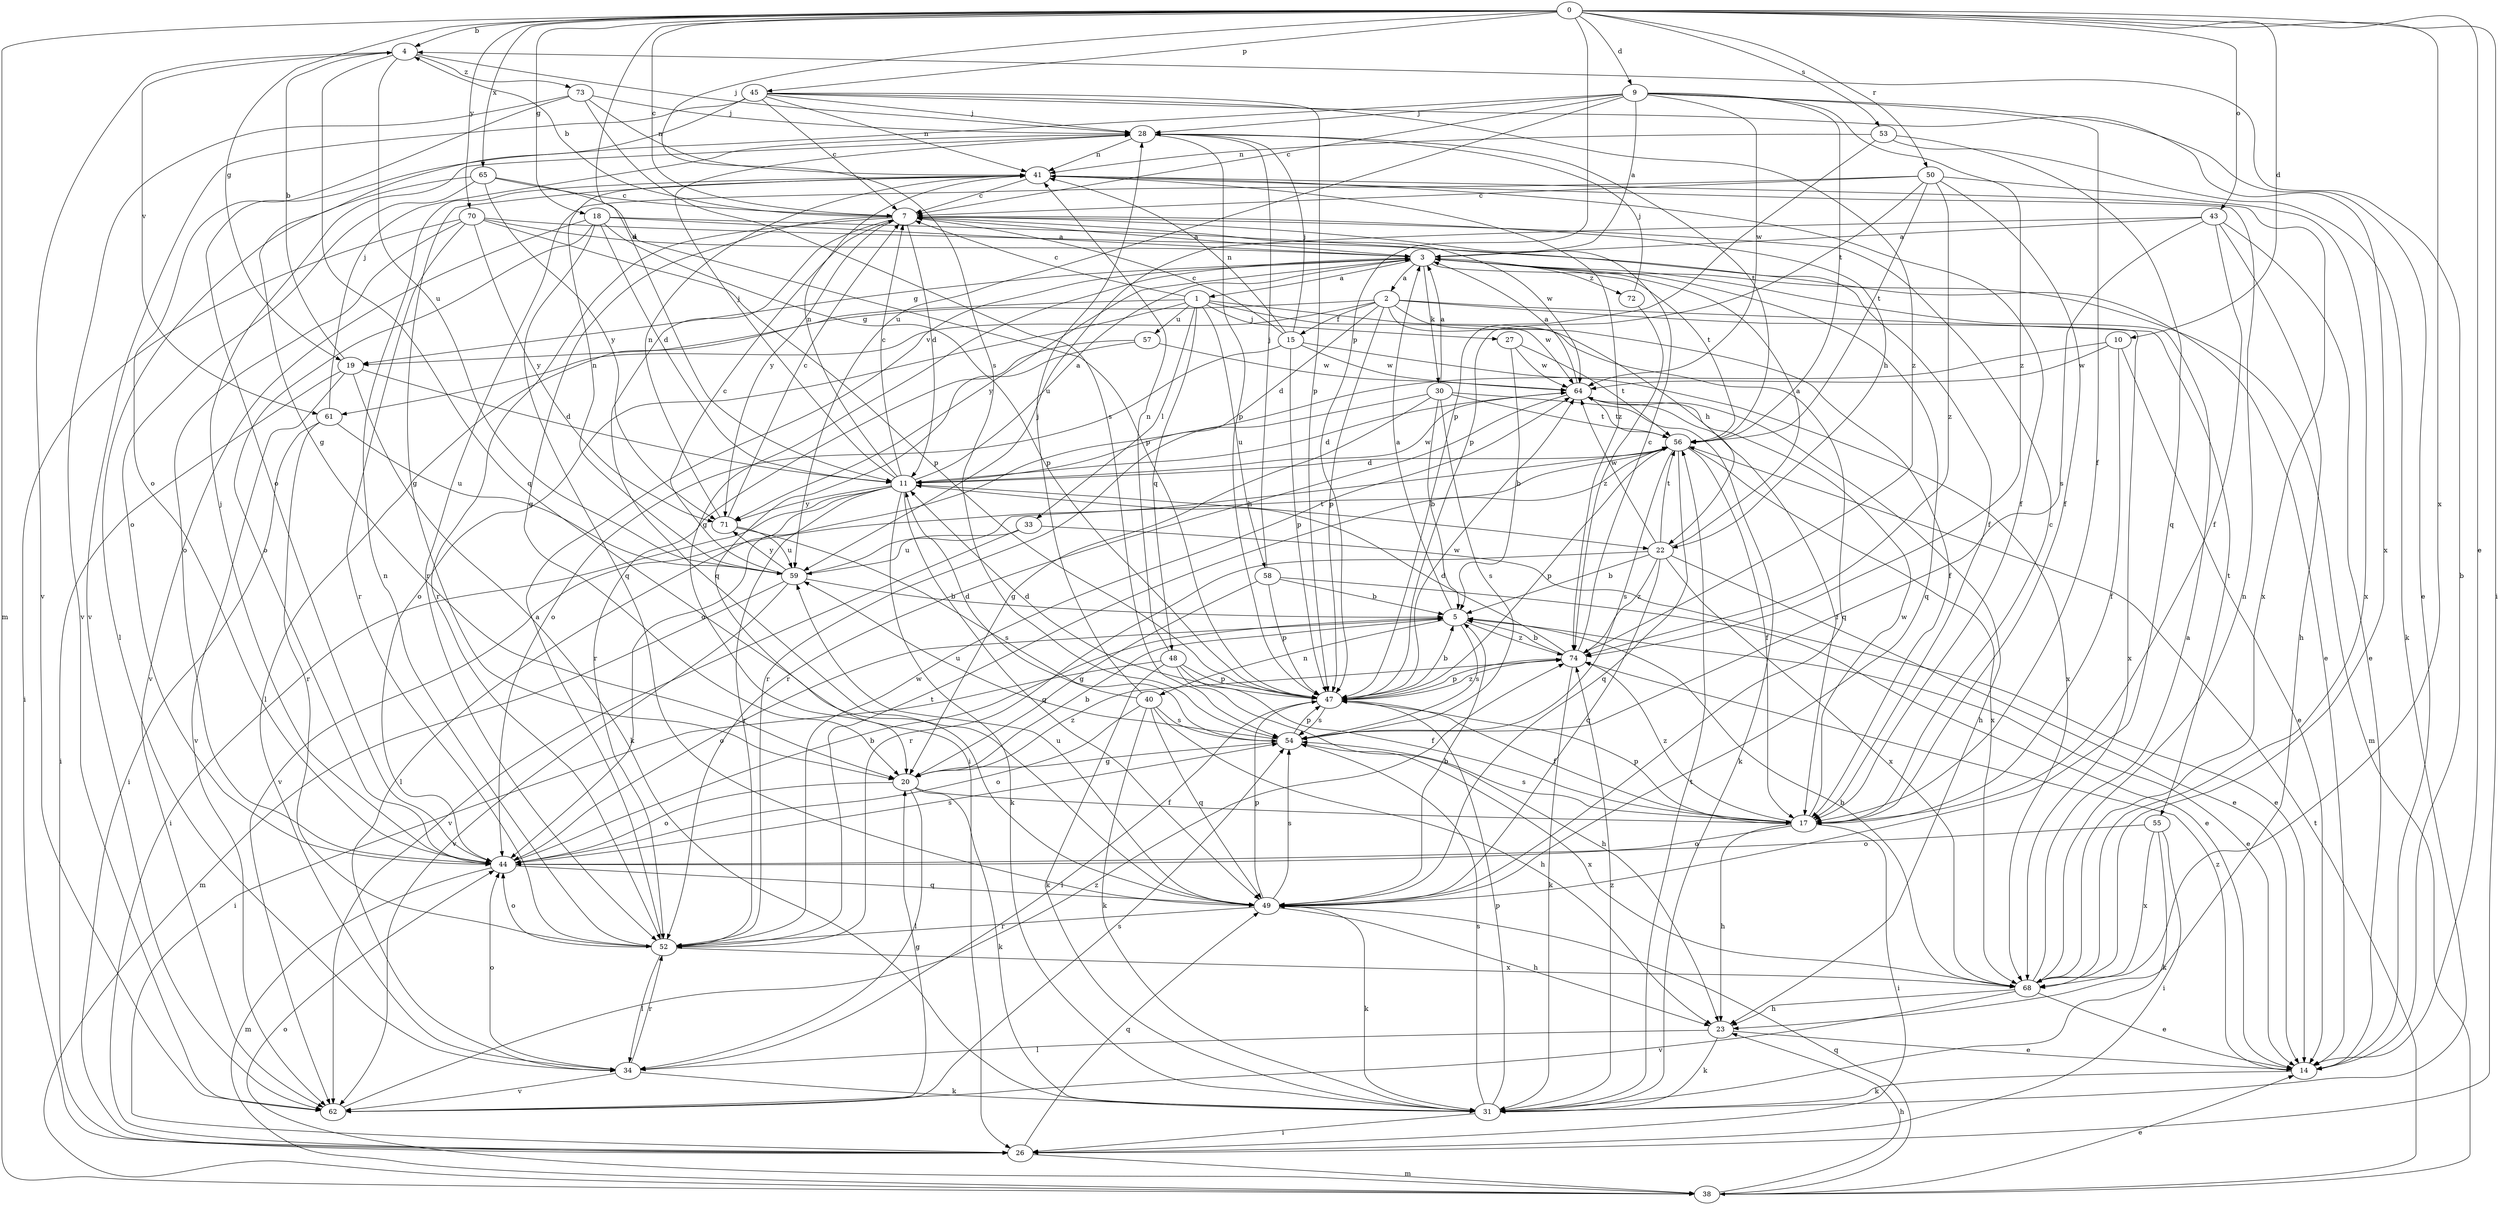 strict digraph  {
0;
1;
2;
3;
4;
5;
7;
9;
10;
11;
14;
15;
17;
18;
19;
20;
22;
23;
26;
27;
28;
30;
31;
33;
34;
38;
40;
41;
43;
44;
45;
47;
48;
49;
50;
52;
53;
54;
55;
56;
57;
58;
59;
61;
62;
64;
65;
68;
70;
71;
72;
73;
74;
0 -> 4  [label=b];
0 -> 7  [label=c];
0 -> 9  [label=d];
0 -> 10  [label=d];
0 -> 11  [label=d];
0 -> 14  [label=e];
0 -> 18  [label=g];
0 -> 19  [label=g];
0 -> 26  [label=i];
0 -> 38  [label=m];
0 -> 43  [label=o];
0 -> 45  [label=p];
0 -> 47  [label=p];
0 -> 50  [label=r];
0 -> 53  [label=s];
0 -> 54  [label=s];
0 -> 65  [label=x];
0 -> 68  [label=x];
0 -> 70  [label=y];
1 -> 7  [label=c];
1 -> 27  [label=j];
1 -> 33  [label=l];
1 -> 34  [label=l];
1 -> 44  [label=o];
1 -> 48  [label=q];
1 -> 49  [label=q];
1 -> 57  [label=u];
1 -> 58  [label=u];
1 -> 64  [label=w];
2 -> 11  [label=d];
2 -> 15  [label=f];
2 -> 17  [label=f];
2 -> 19  [label=g];
2 -> 22  [label=h];
2 -> 47  [label=p];
2 -> 55  [label=t];
2 -> 61  [label=v];
2 -> 68  [label=x];
3 -> 1  [label=a];
3 -> 2  [label=a];
3 -> 19  [label=g];
3 -> 20  [label=g];
3 -> 30  [label=k];
3 -> 38  [label=m];
3 -> 49  [label=q];
3 -> 56  [label=t];
3 -> 71  [label=y];
3 -> 72  [label=z];
4 -> 28  [label=j];
4 -> 49  [label=q];
4 -> 59  [label=u];
4 -> 61  [label=v];
4 -> 62  [label=v];
4 -> 73  [label=z];
5 -> 3  [label=a];
5 -> 14  [label=e];
5 -> 40  [label=n];
5 -> 44  [label=o];
5 -> 54  [label=s];
5 -> 74  [label=z];
7 -> 3  [label=a];
7 -> 4  [label=b];
7 -> 11  [label=d];
7 -> 20  [label=g];
7 -> 22  [label=h];
7 -> 49  [label=q];
7 -> 52  [label=r];
7 -> 64  [label=w];
7 -> 71  [label=y];
9 -> 3  [label=a];
9 -> 7  [label=c];
9 -> 14  [label=e];
9 -> 17  [label=f];
9 -> 28  [label=j];
9 -> 44  [label=o];
9 -> 56  [label=t];
9 -> 59  [label=u];
9 -> 64  [label=w];
9 -> 74  [label=z];
10 -> 14  [label=e];
10 -> 17  [label=f];
10 -> 44  [label=o];
10 -> 64  [label=w];
11 -> 3  [label=a];
11 -> 7  [label=c];
11 -> 22  [label=h];
11 -> 26  [label=i];
11 -> 28  [label=j];
11 -> 31  [label=k];
11 -> 34  [label=l];
11 -> 41  [label=n];
11 -> 49  [label=q];
11 -> 52  [label=r];
11 -> 64  [label=w];
11 -> 71  [label=y];
14 -> 4  [label=b];
14 -> 31  [label=k];
14 -> 74  [label=z];
15 -> 7  [label=c];
15 -> 28  [label=j];
15 -> 41  [label=n];
15 -> 44  [label=o];
15 -> 47  [label=p];
15 -> 64  [label=w];
15 -> 68  [label=x];
17 -> 7  [label=c];
17 -> 23  [label=h];
17 -> 26  [label=i];
17 -> 44  [label=o];
17 -> 47  [label=p];
17 -> 54  [label=s];
17 -> 64  [label=w];
17 -> 74  [label=z];
18 -> 3  [label=a];
18 -> 11  [label=d];
18 -> 17  [label=f];
18 -> 44  [label=o];
18 -> 47  [label=p];
18 -> 49  [label=q];
18 -> 62  [label=v];
19 -> 4  [label=b];
19 -> 11  [label=d];
19 -> 26  [label=i];
19 -> 31  [label=k];
19 -> 62  [label=v];
20 -> 5  [label=b];
20 -> 17  [label=f];
20 -> 31  [label=k];
20 -> 34  [label=l];
20 -> 44  [label=o];
20 -> 74  [label=z];
22 -> 3  [label=a];
22 -> 5  [label=b];
22 -> 14  [label=e];
22 -> 49  [label=q];
22 -> 52  [label=r];
22 -> 56  [label=t];
22 -> 64  [label=w];
22 -> 68  [label=x];
22 -> 74  [label=z];
23 -> 14  [label=e];
23 -> 31  [label=k];
23 -> 34  [label=l];
26 -> 38  [label=m];
26 -> 49  [label=q];
27 -> 5  [label=b];
27 -> 56  [label=t];
27 -> 64  [label=w];
28 -> 41  [label=n];
28 -> 47  [label=p];
28 -> 56  [label=t];
30 -> 3  [label=a];
30 -> 5  [label=b];
30 -> 20  [label=g];
30 -> 31  [label=k];
30 -> 52  [label=r];
30 -> 54  [label=s];
30 -> 56  [label=t];
31 -> 26  [label=i];
31 -> 47  [label=p];
31 -> 54  [label=s];
31 -> 56  [label=t];
31 -> 74  [label=z];
33 -> 14  [label=e];
33 -> 59  [label=u];
33 -> 62  [label=v];
34 -> 31  [label=k];
34 -> 44  [label=o];
34 -> 52  [label=r];
34 -> 62  [label=v];
38 -> 14  [label=e];
38 -> 23  [label=h];
38 -> 44  [label=o];
38 -> 49  [label=q];
38 -> 56  [label=t];
40 -> 11  [label=d];
40 -> 23  [label=h];
40 -> 28  [label=j];
40 -> 31  [label=k];
40 -> 44  [label=o];
40 -> 49  [label=q];
40 -> 54  [label=s];
41 -> 7  [label=c];
41 -> 17  [label=f];
41 -> 20  [label=g];
41 -> 68  [label=x];
41 -> 74  [label=z];
43 -> 3  [label=a];
43 -> 14  [label=e];
43 -> 17  [label=f];
43 -> 23  [label=h];
43 -> 54  [label=s];
43 -> 59  [label=u];
44 -> 5  [label=b];
44 -> 28  [label=j];
44 -> 38  [label=m];
44 -> 49  [label=q];
44 -> 54  [label=s];
45 -> 7  [label=c];
45 -> 20  [label=g];
45 -> 28  [label=j];
45 -> 41  [label=n];
45 -> 47  [label=p];
45 -> 62  [label=v];
45 -> 68  [label=x];
45 -> 74  [label=z];
47 -> 5  [label=b];
47 -> 11  [label=d];
47 -> 17  [label=f];
47 -> 34  [label=l];
47 -> 54  [label=s];
47 -> 64  [label=w];
47 -> 74  [label=z];
48 -> 17  [label=f];
48 -> 23  [label=h];
48 -> 26  [label=i];
48 -> 31  [label=k];
48 -> 41  [label=n];
48 -> 47  [label=p];
49 -> 5  [label=b];
49 -> 23  [label=h];
49 -> 31  [label=k];
49 -> 47  [label=p];
49 -> 52  [label=r];
49 -> 54  [label=s];
49 -> 59  [label=u];
50 -> 7  [label=c];
50 -> 17  [label=f];
50 -> 47  [label=p];
50 -> 52  [label=r];
50 -> 56  [label=t];
50 -> 68  [label=x];
50 -> 74  [label=z];
52 -> 3  [label=a];
52 -> 34  [label=l];
52 -> 41  [label=n];
52 -> 44  [label=o];
52 -> 56  [label=t];
52 -> 64  [label=w];
52 -> 68  [label=x];
53 -> 31  [label=k];
53 -> 41  [label=n];
53 -> 47  [label=p];
53 -> 49  [label=q];
54 -> 20  [label=g];
54 -> 47  [label=p];
54 -> 59  [label=u];
54 -> 68  [label=x];
55 -> 26  [label=i];
55 -> 31  [label=k];
55 -> 44  [label=o];
55 -> 68  [label=x];
56 -> 11  [label=d];
56 -> 17  [label=f];
56 -> 47  [label=p];
56 -> 49  [label=q];
56 -> 54  [label=s];
56 -> 62  [label=v];
56 -> 68  [label=x];
57 -> 26  [label=i];
57 -> 52  [label=r];
57 -> 64  [label=w];
58 -> 5  [label=b];
58 -> 14  [label=e];
58 -> 20  [label=g];
58 -> 28  [label=j];
58 -> 47  [label=p];
59 -> 5  [label=b];
59 -> 7  [label=c];
59 -> 38  [label=m];
59 -> 41  [label=n];
59 -> 56  [label=t];
59 -> 62  [label=v];
59 -> 71  [label=y];
61 -> 26  [label=i];
61 -> 28  [label=j];
61 -> 52  [label=r];
61 -> 59  [label=u];
62 -> 20  [label=g];
62 -> 54  [label=s];
62 -> 74  [label=z];
64 -> 3  [label=a];
64 -> 11  [label=d];
64 -> 17  [label=f];
64 -> 23  [label=h];
64 -> 52  [label=r];
64 -> 56  [label=t];
65 -> 7  [label=c];
65 -> 34  [label=l];
65 -> 44  [label=o];
65 -> 47  [label=p];
65 -> 71  [label=y];
68 -> 3  [label=a];
68 -> 5  [label=b];
68 -> 14  [label=e];
68 -> 23  [label=h];
68 -> 41  [label=n];
68 -> 62  [label=v];
70 -> 3  [label=a];
70 -> 14  [label=e];
70 -> 26  [label=i];
70 -> 44  [label=o];
70 -> 47  [label=p];
70 -> 52  [label=r];
70 -> 71  [label=y];
71 -> 7  [label=c];
71 -> 41  [label=n];
71 -> 54  [label=s];
71 -> 59  [label=u];
72 -> 28  [label=j];
72 -> 74  [label=z];
73 -> 28  [label=j];
73 -> 41  [label=n];
73 -> 44  [label=o];
73 -> 54  [label=s];
73 -> 62  [label=v];
74 -> 5  [label=b];
74 -> 7  [label=c];
74 -> 11  [label=d];
74 -> 31  [label=k];
74 -> 47  [label=p];
}

